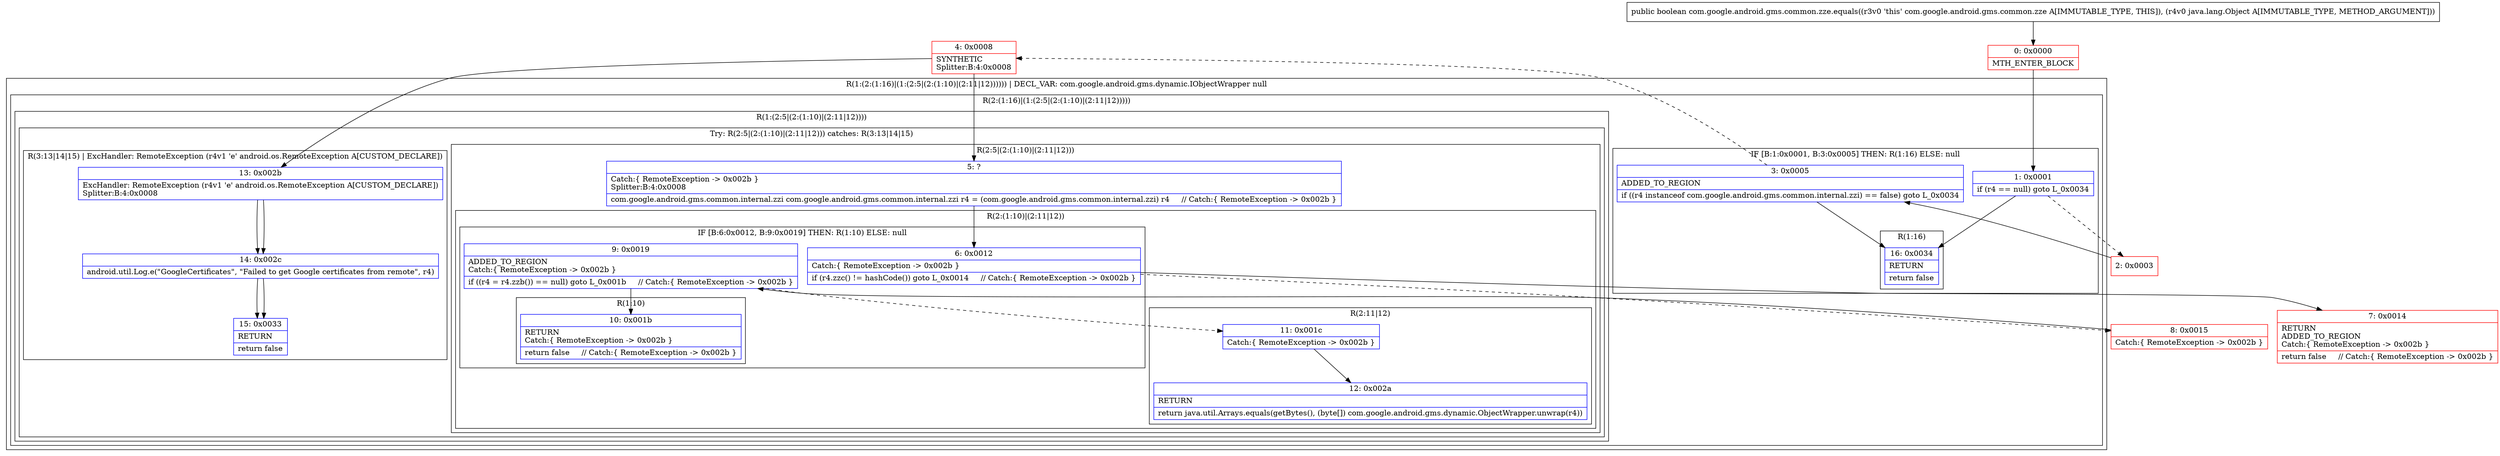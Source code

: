 digraph "CFG forcom.google.android.gms.common.zze.equals(Ljava\/lang\/Object;)Z" {
subgraph cluster_Region_407211832 {
label = "R(1:(2:(1:16)|(1:(2:5|(2:(1:10)|(2:11|12)))))) | DECL_VAR: com.google.android.gms.dynamic.IObjectWrapper null\l";
node [shape=record,color=blue];
subgraph cluster_Region_629792917 {
label = "R(2:(1:16)|(1:(2:5|(2:(1:10)|(2:11|12)))))";
node [shape=record,color=blue];
subgraph cluster_IfRegion_1209356485 {
label = "IF [B:1:0x0001, B:3:0x0005] THEN: R(1:16) ELSE: null";
node [shape=record,color=blue];
Node_1 [shape=record,label="{1\:\ 0x0001|if (r4 == null) goto L_0x0034\l}"];
Node_3 [shape=record,label="{3\:\ 0x0005|ADDED_TO_REGION\l|if ((r4 instanceof com.google.android.gms.common.internal.zzi) == false) goto L_0x0034\l}"];
subgraph cluster_Region_867366526 {
label = "R(1:16)";
node [shape=record,color=blue];
Node_16 [shape=record,label="{16\:\ 0x0034|RETURN\l|return false\l}"];
}
}
subgraph cluster_Region_121275263 {
label = "R(1:(2:5|(2:(1:10)|(2:11|12))))";
node [shape=record,color=blue];
subgraph cluster_TryCatchRegion_1843222085 {
label = "Try: R(2:5|(2:(1:10)|(2:11|12))) catches: R(3:13|14|15)";
node [shape=record,color=blue];
subgraph cluster_Region_1328181131 {
label = "R(2:5|(2:(1:10)|(2:11|12)))";
node [shape=record,color=blue];
Node_5 [shape=record,label="{5\:\ ?|Catch:\{ RemoteException \-\> 0x002b \}\lSplitter:B:4:0x0008\l|com.google.android.gms.common.internal.zzi com.google.android.gms.common.internal.zzi r4 = (com.google.android.gms.common.internal.zzi) r4     \/\/ Catch:\{ RemoteException \-\> 0x002b \}\l}"];
subgraph cluster_Region_262971459 {
label = "R(2:(1:10)|(2:11|12))";
node [shape=record,color=blue];
subgraph cluster_IfRegion_1875368669 {
label = "IF [B:6:0x0012, B:9:0x0019] THEN: R(1:10) ELSE: null";
node [shape=record,color=blue];
Node_6 [shape=record,label="{6\:\ 0x0012|Catch:\{ RemoteException \-\> 0x002b \}\l|if (r4.zzc() != hashCode()) goto L_0x0014     \/\/ Catch:\{ RemoteException \-\> 0x002b \}\l}"];
Node_9 [shape=record,label="{9\:\ 0x0019|ADDED_TO_REGION\lCatch:\{ RemoteException \-\> 0x002b \}\l|if ((r4 = r4.zzb()) == null) goto L_0x001b     \/\/ Catch:\{ RemoteException \-\> 0x002b \}\l}"];
subgraph cluster_Region_722052814 {
label = "R(1:10)";
node [shape=record,color=blue];
Node_10 [shape=record,label="{10\:\ 0x001b|RETURN\lCatch:\{ RemoteException \-\> 0x002b \}\l|return false     \/\/ Catch:\{ RemoteException \-\> 0x002b \}\l}"];
}
}
subgraph cluster_Region_2021386667 {
label = "R(2:11|12)";
node [shape=record,color=blue];
Node_11 [shape=record,label="{11\:\ 0x001c|Catch:\{ RemoteException \-\> 0x002b \}\l}"];
Node_12 [shape=record,label="{12\:\ 0x002a|RETURN\l|return java.util.Arrays.equals(getBytes(), (byte[]) com.google.android.gms.dynamic.ObjectWrapper.unwrap(r4))\l}"];
}
}
}
subgraph cluster_Region_2132010911 {
label = "R(3:13|14|15) | ExcHandler: RemoteException (r4v1 'e' android.os.RemoteException A[CUSTOM_DECLARE])\l";
node [shape=record,color=blue];
Node_13 [shape=record,label="{13\:\ 0x002b|ExcHandler: RemoteException (r4v1 'e' android.os.RemoteException A[CUSTOM_DECLARE])\lSplitter:B:4:0x0008\l}"];
Node_14 [shape=record,label="{14\:\ 0x002c|android.util.Log.e(\"GoogleCertificates\", \"Failed to get Google certificates from remote\", r4)\l}"];
Node_15 [shape=record,label="{15\:\ 0x0033|RETURN\l|return false\l}"];
}
}
}
}
}
subgraph cluster_Region_2132010911 {
label = "R(3:13|14|15) | ExcHandler: RemoteException (r4v1 'e' android.os.RemoteException A[CUSTOM_DECLARE])\l";
node [shape=record,color=blue];
Node_13 [shape=record,label="{13\:\ 0x002b|ExcHandler: RemoteException (r4v1 'e' android.os.RemoteException A[CUSTOM_DECLARE])\lSplitter:B:4:0x0008\l}"];
Node_14 [shape=record,label="{14\:\ 0x002c|android.util.Log.e(\"GoogleCertificates\", \"Failed to get Google certificates from remote\", r4)\l}"];
Node_15 [shape=record,label="{15\:\ 0x0033|RETURN\l|return false\l}"];
}
Node_0 [shape=record,color=red,label="{0\:\ 0x0000|MTH_ENTER_BLOCK\l}"];
Node_2 [shape=record,color=red,label="{2\:\ 0x0003}"];
Node_4 [shape=record,color=red,label="{4\:\ 0x0008|SYNTHETIC\lSplitter:B:4:0x0008\l}"];
Node_7 [shape=record,color=red,label="{7\:\ 0x0014|RETURN\lADDED_TO_REGION\lCatch:\{ RemoteException \-\> 0x002b \}\l|return false     \/\/ Catch:\{ RemoteException \-\> 0x002b \}\l}"];
Node_8 [shape=record,color=red,label="{8\:\ 0x0015|Catch:\{ RemoteException \-\> 0x002b \}\l}"];
MethodNode[shape=record,label="{public boolean com.google.android.gms.common.zze.equals((r3v0 'this' com.google.android.gms.common.zze A[IMMUTABLE_TYPE, THIS]), (r4v0 java.lang.Object A[IMMUTABLE_TYPE, METHOD_ARGUMENT])) }"];
MethodNode -> Node_0;
Node_1 -> Node_2[style=dashed];
Node_1 -> Node_16;
Node_3 -> Node_4[style=dashed];
Node_3 -> Node_16;
Node_5 -> Node_6;
Node_6 -> Node_7;
Node_6 -> Node_8[style=dashed];
Node_9 -> Node_10;
Node_9 -> Node_11[style=dashed];
Node_11 -> Node_12;
Node_13 -> Node_14;
Node_14 -> Node_15;
Node_13 -> Node_14;
Node_14 -> Node_15;
Node_0 -> Node_1;
Node_2 -> Node_3;
Node_4 -> Node_5;
Node_4 -> Node_13;
Node_8 -> Node_9;
}


